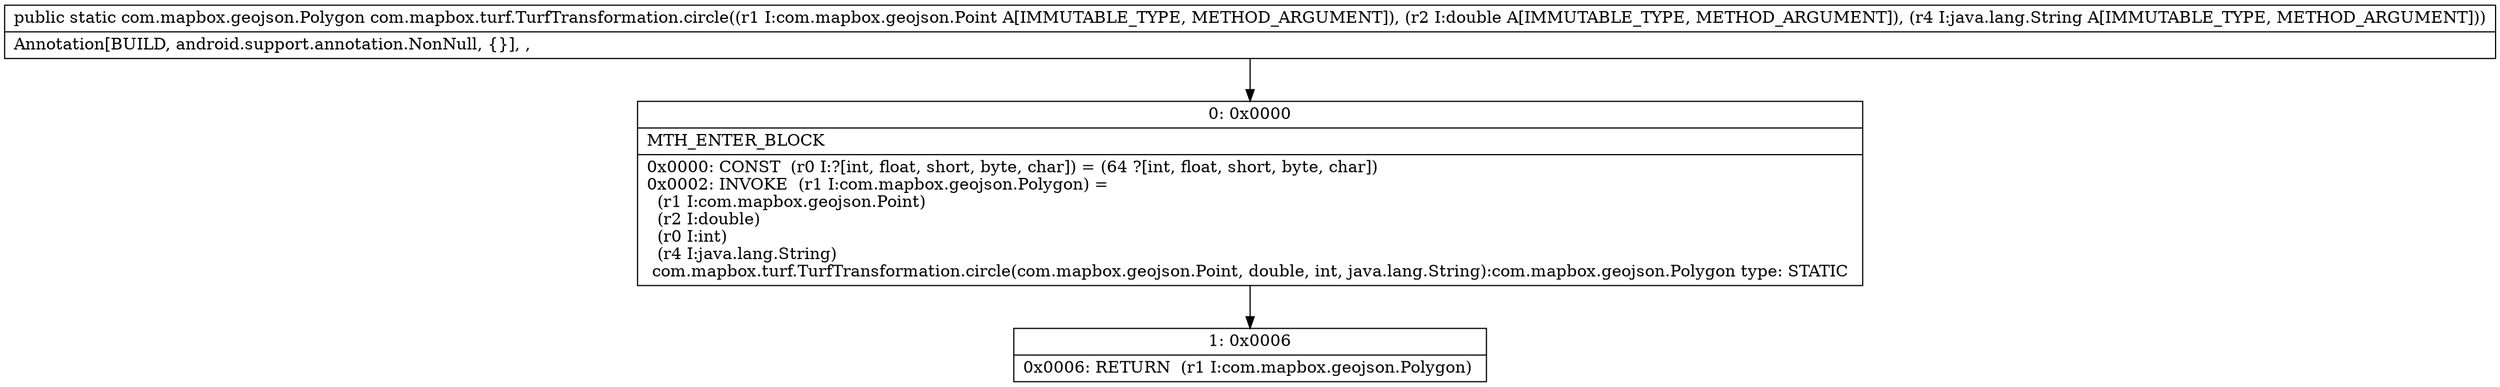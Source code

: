 digraph "CFG forcom.mapbox.turf.TurfTransformation.circle(Lcom\/mapbox\/geojson\/Point;DLjava\/lang\/String;)Lcom\/mapbox\/geojson\/Polygon;" {
Node_0 [shape=record,label="{0\:\ 0x0000|MTH_ENTER_BLOCK\l|0x0000: CONST  (r0 I:?[int, float, short, byte, char]) = (64 ?[int, float, short, byte, char]) \l0x0002: INVOKE  (r1 I:com.mapbox.geojson.Polygon) = \l  (r1 I:com.mapbox.geojson.Point)\l  (r2 I:double)\l  (r0 I:int)\l  (r4 I:java.lang.String)\l com.mapbox.turf.TurfTransformation.circle(com.mapbox.geojson.Point, double, int, java.lang.String):com.mapbox.geojson.Polygon type: STATIC \l}"];
Node_1 [shape=record,label="{1\:\ 0x0006|0x0006: RETURN  (r1 I:com.mapbox.geojson.Polygon) \l}"];
MethodNode[shape=record,label="{public static com.mapbox.geojson.Polygon com.mapbox.turf.TurfTransformation.circle((r1 I:com.mapbox.geojson.Point A[IMMUTABLE_TYPE, METHOD_ARGUMENT]), (r2 I:double A[IMMUTABLE_TYPE, METHOD_ARGUMENT]), (r4 I:java.lang.String A[IMMUTABLE_TYPE, METHOD_ARGUMENT]))  | Annotation[BUILD, android.support.annotation.NonNull, \{\}], , \l}"];
MethodNode -> Node_0;
Node_0 -> Node_1;
}

